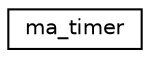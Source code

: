 digraph "Graphical Class Hierarchy"
{
 // LATEX_PDF_SIZE
  edge [fontname="Helvetica",fontsize="10",labelfontname="Helvetica",labelfontsize="10"];
  node [fontname="Helvetica",fontsize="10",shape=record];
  rankdir="LR";
  Node0 [label="ma_timer",height=0.2,width=0.4,color="black", fillcolor="white", style="filled",URL="$unionma__timer.html",tooltip=" "];
}
